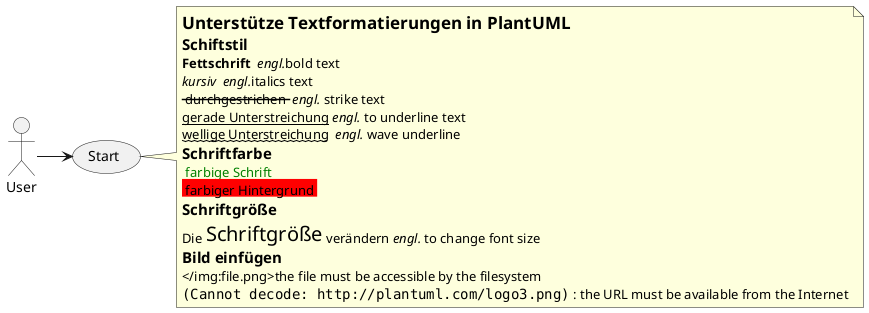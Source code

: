 @startuml

User -> (Start)

note right
= Unterstütze Textformatierungen in PlantUML
== Schiftstil
<b>Fettschrift </b> <i>engl.</i>bold text
<i>kursiv</i>  <i>engl.</i>italics text
<s> durchgestrichen </s> <i>engl.</i> strike text
<u>gerade Unterstreichung</u> <i>engl.</i> to underline text
<w>wellige Unterstreichung</w>  <i>engl.</i> wave underline
== Schriftfarbe
<color:green> farbige Schrift</color>
<back:red> farbiger Hintergrund </back>
== Schriftgröße
Die <size:20>Schriftgröße</size> verändern <i>engl.</i> to change font size
== Bild einfügen
</img:file.png>the file must be accessible by the filesystem
<img:http://plantuml.com/logo3.png> : the URL must be available from the Internet
end note

@enduml
